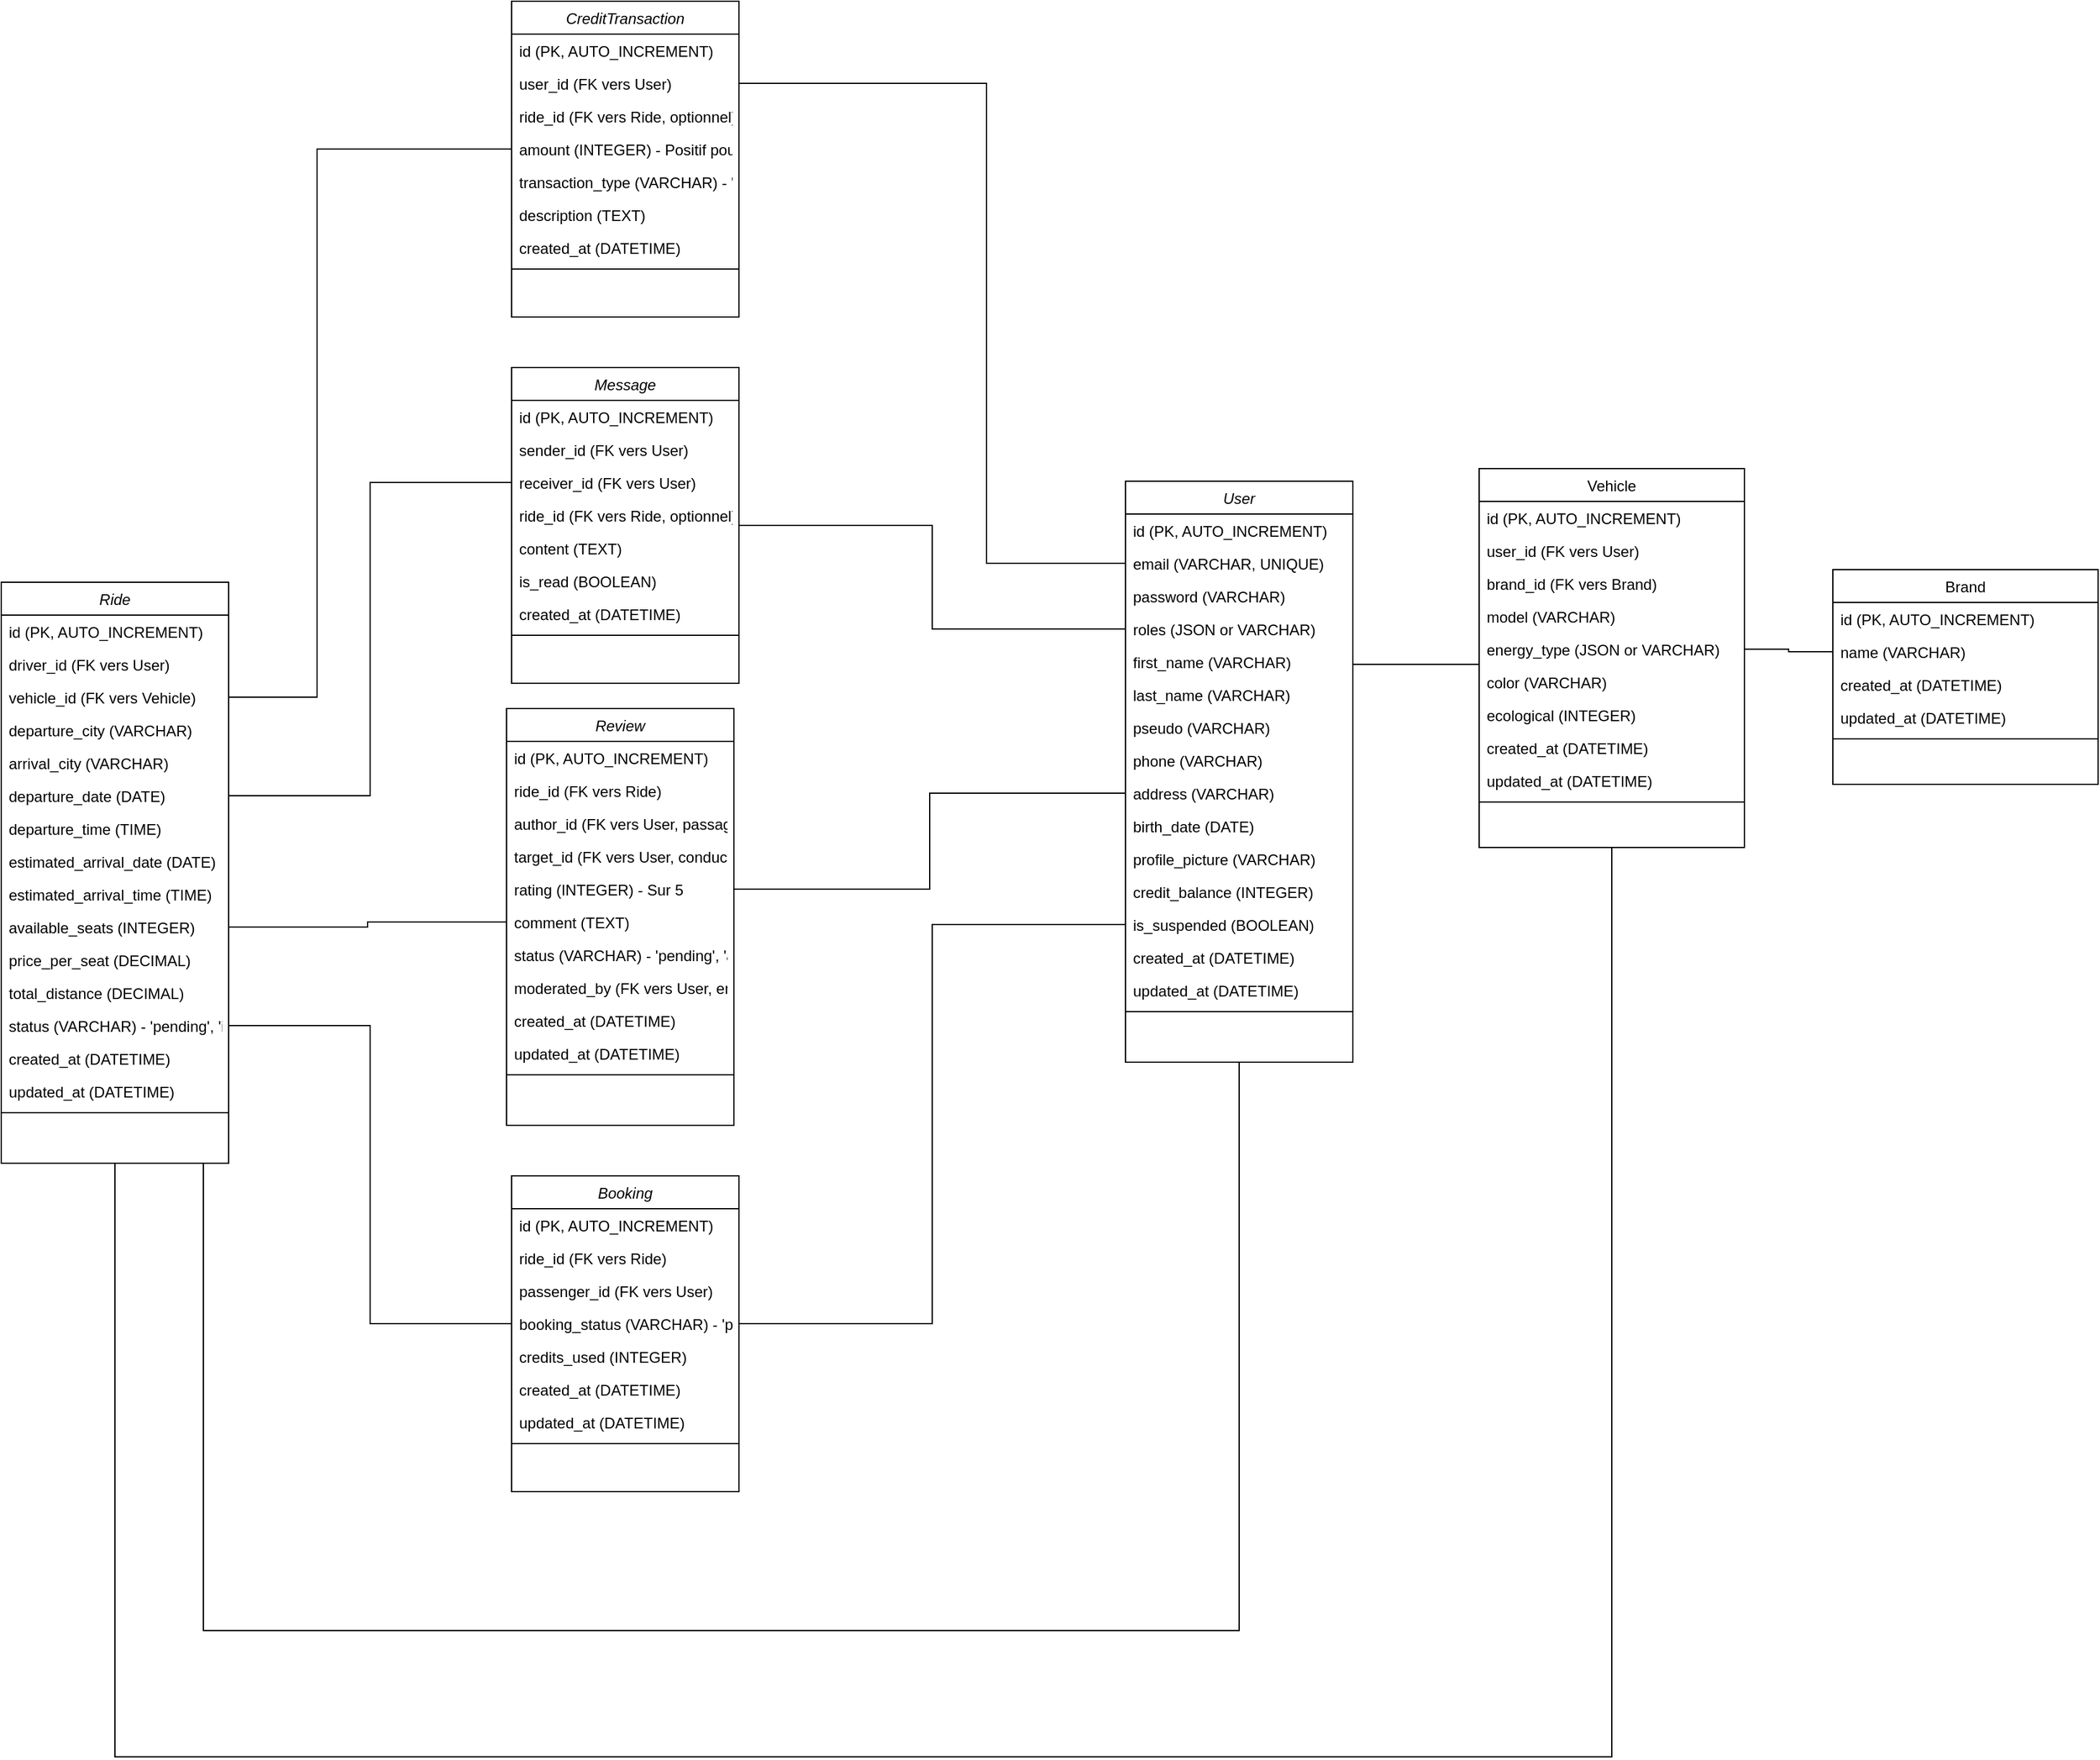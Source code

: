 <mxfile version="26.2.13" pages="3">
  <diagram id="C5RBs43oDa-KdzZeNtuy" name="Page-1">
    <mxGraphModel dx="1650" dy="1719" grid="1" gridSize="10" guides="1" tooltips="1" connect="1" arrows="1" fold="1" page="1" pageScale="1" pageWidth="827" pageHeight="1169" math="0" shadow="0">
      <root>
        <mxCell id="WIyWlLk6GJQsqaUBKTNV-0" />
        <mxCell id="WIyWlLk6GJQsqaUBKTNV-1" parent="WIyWlLk6GJQsqaUBKTNV-0" />
        <mxCell id="zkfFHV4jXpPFQw0GAbJ--0" value="User" style="swimlane;fontStyle=2;align=center;verticalAlign=top;childLayout=stackLayout;horizontal=1;startSize=26;horizontalStack=0;resizeParent=1;resizeLast=0;collapsible=1;marginBottom=0;rounded=0;shadow=0;strokeWidth=1;" parent="WIyWlLk6GJQsqaUBKTNV-1" vertex="1">
          <mxGeometry x="810" y="-260" width="180" height="460" as="geometry">
            <mxRectangle x="230" y="140" width="160" height="26" as="alternateBounds" />
          </mxGeometry>
        </mxCell>
        <mxCell id="zkfFHV4jXpPFQw0GAbJ--1" value="id (PK, AUTO_INCREMENT)" style="text;align=left;verticalAlign=top;spacingLeft=4;spacingRight=4;overflow=hidden;rotatable=0;points=[[0,0.5],[1,0.5]];portConstraint=eastwest;" parent="zkfFHV4jXpPFQw0GAbJ--0" vertex="1">
          <mxGeometry y="26" width="180" height="26" as="geometry" />
        </mxCell>
        <mxCell id="zkfFHV4jXpPFQw0GAbJ--2" value="email (VARCHAR, UNIQUE)" style="text;align=left;verticalAlign=top;spacingLeft=4;spacingRight=4;overflow=hidden;rotatable=0;points=[[0,0.5],[1,0.5]];portConstraint=eastwest;rounded=0;shadow=0;html=0;" parent="zkfFHV4jXpPFQw0GAbJ--0" vertex="1">
          <mxGeometry y="52" width="180" height="26" as="geometry" />
        </mxCell>
        <mxCell id="zkfFHV4jXpPFQw0GAbJ--3" value="password (VARCHAR)&#xa;" style="text;align=left;verticalAlign=top;spacingLeft=4;spacingRight=4;overflow=hidden;rotatable=0;points=[[0,0.5],[1,0.5]];portConstraint=eastwest;rounded=0;shadow=0;html=0;" parent="zkfFHV4jXpPFQw0GAbJ--0" vertex="1">
          <mxGeometry y="78" width="180" height="26" as="geometry" />
        </mxCell>
        <mxCell id="zkfFHV4jXpPFQw0GAbJ--5" value="roles (JSON or VARCHAR)" style="text;align=left;verticalAlign=top;spacingLeft=4;spacingRight=4;overflow=hidden;rotatable=0;points=[[0,0.5],[1,0.5]];portConstraint=eastwest;" parent="zkfFHV4jXpPFQw0GAbJ--0" vertex="1">
          <mxGeometry y="104" width="180" height="26" as="geometry" />
        </mxCell>
        <mxCell id="evG2vxMs29_Dnn07wwRX-0" value="first_name (VARCHAR)" style="text;align=left;verticalAlign=top;spacingLeft=4;spacingRight=4;overflow=hidden;rotatable=0;points=[[0,0.5],[1,0.5]];portConstraint=eastwest;rounded=0;shadow=0;html=0;" parent="zkfFHV4jXpPFQw0GAbJ--0" vertex="1">
          <mxGeometry y="130" width="180" height="26" as="geometry" />
        </mxCell>
        <mxCell id="evG2vxMs29_Dnn07wwRX-5" value="last_name (VARCHAR)" style="text;align=left;verticalAlign=top;spacingLeft=4;spacingRight=4;overflow=hidden;rotatable=0;points=[[0,0.5],[1,0.5]];portConstraint=eastwest;rounded=0;shadow=0;html=0;" parent="zkfFHV4jXpPFQw0GAbJ--0" vertex="1">
          <mxGeometry y="156" width="180" height="26" as="geometry" />
        </mxCell>
        <mxCell id="evG2vxMs29_Dnn07wwRX-4" value="pseudo (VARCHAR)" style="text;align=left;verticalAlign=top;spacingLeft=4;spacingRight=4;overflow=hidden;rotatable=0;points=[[0,0.5],[1,0.5]];portConstraint=eastwest;" parent="zkfFHV4jXpPFQw0GAbJ--0" vertex="1">
          <mxGeometry y="182" width="180" height="26" as="geometry" />
        </mxCell>
        <mxCell id="evG2vxMs29_Dnn07wwRX-3" value="phone (VARCHAR)" style="text;align=left;verticalAlign=top;spacingLeft=4;spacingRight=4;overflow=hidden;rotatable=0;points=[[0,0.5],[1,0.5]];portConstraint=eastwest;rounded=0;shadow=0;html=0;" parent="zkfFHV4jXpPFQw0GAbJ--0" vertex="1">
          <mxGeometry y="208" width="180" height="26" as="geometry" />
        </mxCell>
        <mxCell id="evG2vxMs29_Dnn07wwRX-2" value="address (VARCHAR)" style="text;align=left;verticalAlign=top;spacingLeft=4;spacingRight=4;overflow=hidden;rotatable=0;points=[[0,0.5],[1,0.5]];portConstraint=eastwest;rounded=0;shadow=0;html=0;" parent="zkfFHV4jXpPFQw0GAbJ--0" vertex="1">
          <mxGeometry y="234" width="180" height="26" as="geometry" />
        </mxCell>
        <mxCell id="evG2vxMs29_Dnn07wwRX-1" value="birth_date (DATE)" style="text;align=left;verticalAlign=top;spacingLeft=4;spacingRight=4;overflow=hidden;rotatable=0;points=[[0,0.5],[1,0.5]];portConstraint=eastwest;" parent="zkfFHV4jXpPFQw0GAbJ--0" vertex="1">
          <mxGeometry y="260" width="180" height="26" as="geometry" />
        </mxCell>
        <mxCell id="evG2vxMs29_Dnn07wwRX-10" value="profile_picture (VARCHAR)" style="text;align=left;verticalAlign=top;spacingLeft=4;spacingRight=4;overflow=hidden;rotatable=0;points=[[0,0.5],[1,0.5]];portConstraint=eastwest;" parent="zkfFHV4jXpPFQw0GAbJ--0" vertex="1">
          <mxGeometry y="286" width="180" height="26" as="geometry" />
        </mxCell>
        <mxCell id="evG2vxMs29_Dnn07wwRX-9" value="credit_balance (INTEGER)" style="text;align=left;verticalAlign=top;spacingLeft=4;spacingRight=4;overflow=hidden;rotatable=0;points=[[0,0.5],[1,0.5]];portConstraint=eastwest;rounded=0;shadow=0;html=0;" parent="zkfFHV4jXpPFQw0GAbJ--0" vertex="1">
          <mxGeometry y="312" width="180" height="26" as="geometry" />
        </mxCell>
        <mxCell id="evG2vxMs29_Dnn07wwRX-8" value="is_suspended (BOOLEAN)" style="text;align=left;verticalAlign=top;spacingLeft=4;spacingRight=4;overflow=hidden;rotatable=0;points=[[0,0.5],[1,0.5]];portConstraint=eastwest;rounded=0;shadow=0;html=0;" parent="zkfFHV4jXpPFQw0GAbJ--0" vertex="1">
          <mxGeometry y="338" width="180" height="26" as="geometry" />
        </mxCell>
        <mxCell id="evG2vxMs29_Dnn07wwRX-7" value="created_at (DATETIME)" style="text;align=left;verticalAlign=top;spacingLeft=4;spacingRight=4;overflow=hidden;rotatable=0;points=[[0,0.5],[1,0.5]];portConstraint=eastwest;" parent="zkfFHV4jXpPFQw0GAbJ--0" vertex="1">
          <mxGeometry y="364" width="180" height="26" as="geometry" />
        </mxCell>
        <mxCell id="evG2vxMs29_Dnn07wwRX-6" value="updated_at (DATETIME)" style="text;align=left;verticalAlign=top;spacingLeft=4;spacingRight=4;overflow=hidden;rotatable=0;points=[[0,0.5],[1,0.5]];portConstraint=eastwest;rounded=0;shadow=0;html=0;" parent="zkfFHV4jXpPFQw0GAbJ--0" vertex="1">
          <mxGeometry y="390" width="180" height="26" as="geometry" />
        </mxCell>
        <mxCell id="zkfFHV4jXpPFQw0GAbJ--4" value="" style="line;html=1;strokeWidth=1;align=left;verticalAlign=middle;spacingTop=-1;spacingLeft=3;spacingRight=3;rotatable=0;labelPosition=right;points=[];portConstraint=eastwest;" parent="zkfFHV4jXpPFQw0GAbJ--0" vertex="1">
          <mxGeometry y="416" width="180" height="8" as="geometry" />
        </mxCell>
        <mxCell id="zkfFHV4jXpPFQw0GAbJ--17" value="Vehicle" style="swimlane;fontStyle=0;align=center;verticalAlign=top;childLayout=stackLayout;horizontal=1;startSize=26;horizontalStack=0;resizeParent=1;resizeLast=0;collapsible=1;marginBottom=0;rounded=0;shadow=0;strokeWidth=1;" parent="WIyWlLk6GJQsqaUBKTNV-1" vertex="1">
          <mxGeometry x="1090" y="-270" width="210" height="300" as="geometry">
            <mxRectangle x="550" y="140" width="160" height="26" as="alternateBounds" />
          </mxGeometry>
        </mxCell>
        <mxCell id="zkfFHV4jXpPFQw0GAbJ--18" value="id (PK, AUTO_INCREMENT)" style="text;align=left;verticalAlign=top;spacingLeft=4;spacingRight=4;overflow=hidden;rotatable=0;points=[[0,0.5],[1,0.5]];portConstraint=eastwest;" parent="zkfFHV4jXpPFQw0GAbJ--17" vertex="1">
          <mxGeometry y="26" width="210" height="26" as="geometry" />
        </mxCell>
        <mxCell id="zkfFHV4jXpPFQw0GAbJ--19" value="user_id (FK vers User)" style="text;align=left;verticalAlign=top;spacingLeft=4;spacingRight=4;overflow=hidden;rotatable=0;points=[[0,0.5],[1,0.5]];portConstraint=eastwest;rounded=0;shadow=0;html=0;" parent="zkfFHV4jXpPFQw0GAbJ--17" vertex="1">
          <mxGeometry y="52" width="210" height="26" as="geometry" />
        </mxCell>
        <mxCell id="zkfFHV4jXpPFQw0GAbJ--20" value="brand_id (FK vers Brand)" style="text;align=left;verticalAlign=top;spacingLeft=4;spacingRight=4;overflow=hidden;rotatable=0;points=[[0,0.5],[1,0.5]];portConstraint=eastwest;rounded=0;shadow=0;html=0;" parent="zkfFHV4jXpPFQw0GAbJ--17" vertex="1">
          <mxGeometry y="78" width="210" height="26" as="geometry" />
        </mxCell>
        <mxCell id="zkfFHV4jXpPFQw0GAbJ--21" value="model (VARCHAR)" style="text;align=left;verticalAlign=top;spacingLeft=4;spacingRight=4;overflow=hidden;rotatable=0;points=[[0,0.5],[1,0.5]];portConstraint=eastwest;rounded=0;shadow=0;html=0;" parent="zkfFHV4jXpPFQw0GAbJ--17" vertex="1">
          <mxGeometry y="104" width="210" height="26" as="geometry" />
        </mxCell>
        <mxCell id="zkfFHV4jXpPFQw0GAbJ--22" value="energy_type (JSON or VARCHAR)" style="text;align=left;verticalAlign=top;spacingLeft=4;spacingRight=4;overflow=hidden;rotatable=0;points=[[0,0.5],[1,0.5]];portConstraint=eastwest;rounded=0;shadow=0;html=0;" parent="zkfFHV4jXpPFQw0GAbJ--17" vertex="1">
          <mxGeometry y="130" width="210" height="26" as="geometry" />
        </mxCell>
        <mxCell id="zkfFHV4jXpPFQw0GAbJ--24" value="color (VARCHAR)" style="text;align=left;verticalAlign=top;spacingLeft=4;spacingRight=4;overflow=hidden;rotatable=0;points=[[0,0.5],[1,0.5]];portConstraint=eastwest;" parent="zkfFHV4jXpPFQw0GAbJ--17" vertex="1">
          <mxGeometry y="156" width="210" height="26" as="geometry" />
        </mxCell>
        <mxCell id="zkfFHV4jXpPFQw0GAbJ--25" value="ecological (INTEGER)" style="text;align=left;verticalAlign=top;spacingLeft=4;spacingRight=4;overflow=hidden;rotatable=0;points=[[0,0.5],[1,0.5]];portConstraint=eastwest;" parent="zkfFHV4jXpPFQw0GAbJ--17" vertex="1">
          <mxGeometry y="182" width="210" height="26" as="geometry" />
        </mxCell>
        <mxCell id="evG2vxMs29_Dnn07wwRX-17" value="created_at (DATETIME)" style="text;align=left;verticalAlign=top;spacingLeft=4;spacingRight=4;overflow=hidden;rotatable=0;points=[[0,0.5],[1,0.5]];portConstraint=eastwest;" parent="zkfFHV4jXpPFQw0GAbJ--17" vertex="1">
          <mxGeometry y="208" width="210" height="26" as="geometry" />
        </mxCell>
        <mxCell id="evG2vxMs29_Dnn07wwRX-16" value="updated_at (DATETIME)" style="text;align=left;verticalAlign=top;spacingLeft=4;spacingRight=4;overflow=hidden;rotatable=0;points=[[0,0.5],[1,0.5]];portConstraint=eastwest;" parent="zkfFHV4jXpPFQw0GAbJ--17" vertex="1">
          <mxGeometry y="234" width="210" height="26" as="geometry" />
        </mxCell>
        <mxCell id="zkfFHV4jXpPFQw0GAbJ--23" value="" style="line;html=1;strokeWidth=1;align=left;verticalAlign=middle;spacingTop=-1;spacingLeft=3;spacingRight=3;rotatable=0;labelPosition=right;points=[];portConstraint=eastwest;" parent="zkfFHV4jXpPFQw0GAbJ--17" vertex="1">
          <mxGeometry y="260" width="210" height="8" as="geometry" />
        </mxCell>
        <mxCell id="zkfFHV4jXpPFQw0GAbJ--26" value="" style="endArrow=none;shadow=0;strokeWidth=1;rounded=0;curved=0;endFill=1;edgeStyle=elbowEdgeStyle;elbow=vertical;startFill=0;" parent="WIyWlLk6GJQsqaUBKTNV-1" source="zkfFHV4jXpPFQw0GAbJ--17" target="zkfFHV4jXpPFQw0GAbJ--0" edge="1">
          <mxGeometry x="0.5" y="41" relative="1" as="geometry">
            <mxPoint x="540" y="192" as="sourcePoint" />
            <mxPoint x="380" y="192" as="targetPoint" />
            <mxPoint x="-40" y="32" as="offset" />
          </mxGeometry>
        </mxCell>
        <mxCell id="evG2vxMs29_Dnn07wwRX-18" value="Brand" style="swimlane;fontStyle=0;align=center;verticalAlign=top;childLayout=stackLayout;horizontal=1;startSize=26;horizontalStack=0;resizeParent=1;resizeLast=0;collapsible=1;marginBottom=0;rounded=0;shadow=0;strokeWidth=1;" parent="WIyWlLk6GJQsqaUBKTNV-1" vertex="1">
          <mxGeometry x="1370" y="-190" width="210" height="170" as="geometry">
            <mxRectangle x="550" y="140" width="160" height="26" as="alternateBounds" />
          </mxGeometry>
        </mxCell>
        <mxCell id="evG2vxMs29_Dnn07wwRX-19" value="id (PK, AUTO_INCREMENT)" style="text;align=left;verticalAlign=top;spacingLeft=4;spacingRight=4;overflow=hidden;rotatable=0;points=[[0,0.5],[1,0.5]];portConstraint=eastwest;" parent="evG2vxMs29_Dnn07wwRX-18" vertex="1">
          <mxGeometry y="26" width="210" height="26" as="geometry" />
        </mxCell>
        <mxCell id="evG2vxMs29_Dnn07wwRX-20" value="name (VARCHAR)" style="text;align=left;verticalAlign=top;spacingLeft=4;spacingRight=4;overflow=hidden;rotatable=0;points=[[0,0.5],[1,0.5]];portConstraint=eastwest;rounded=0;shadow=0;html=0;" parent="evG2vxMs29_Dnn07wwRX-18" vertex="1">
          <mxGeometry y="52" width="210" height="26" as="geometry" />
        </mxCell>
        <mxCell id="evG2vxMs29_Dnn07wwRX-21" value="created_at (DATETIME)" style="text;align=left;verticalAlign=top;spacingLeft=4;spacingRight=4;overflow=hidden;rotatable=0;points=[[0,0.5],[1,0.5]];portConstraint=eastwest;rounded=0;shadow=0;html=0;" parent="evG2vxMs29_Dnn07wwRX-18" vertex="1">
          <mxGeometry y="78" width="210" height="26" as="geometry" />
        </mxCell>
        <mxCell id="evG2vxMs29_Dnn07wwRX-27" value="updated_at (DATETIME)" style="text;align=left;verticalAlign=top;spacingLeft=4;spacingRight=4;overflow=hidden;rotatable=0;points=[[0,0.5],[1,0.5]];portConstraint=eastwest;" parent="evG2vxMs29_Dnn07wwRX-18" vertex="1">
          <mxGeometry y="104" width="210" height="26" as="geometry" />
        </mxCell>
        <mxCell id="evG2vxMs29_Dnn07wwRX-28" value="" style="line;html=1;strokeWidth=1;align=left;verticalAlign=middle;spacingTop=-1;spacingLeft=3;spacingRight=3;rotatable=0;labelPosition=right;points=[];portConstraint=eastwest;" parent="evG2vxMs29_Dnn07wwRX-18" vertex="1">
          <mxGeometry y="130" width="210" height="8" as="geometry" />
        </mxCell>
        <mxCell id="evG2vxMs29_Dnn07wwRX-113" style="edgeStyle=orthogonalEdgeStyle;rounded=0;orthogonalLoop=1;jettySize=auto;html=1;entryX=0.5;entryY=1;entryDx=0;entryDy=0;endArrow=none;startFill=0;" parent="WIyWlLk6GJQsqaUBKTNV-1" source="evG2vxMs29_Dnn07wwRX-29" target="zkfFHV4jXpPFQw0GAbJ--0" edge="1">
          <mxGeometry relative="1" as="geometry">
            <Array as="points">
              <mxPoint x="80" y="650" />
              <mxPoint x="900" y="650" />
            </Array>
          </mxGeometry>
        </mxCell>
        <mxCell id="evG2vxMs29_Dnn07wwRX-114" style="edgeStyle=orthogonalEdgeStyle;rounded=0;orthogonalLoop=1;jettySize=auto;html=1;entryX=0.5;entryY=1;entryDx=0;entryDy=0;endArrow=none;startFill=0;" parent="WIyWlLk6GJQsqaUBKTNV-1" source="evG2vxMs29_Dnn07wwRX-29" target="zkfFHV4jXpPFQw0GAbJ--17" edge="1">
          <mxGeometry relative="1" as="geometry">
            <Array as="points">
              <mxPoint x="10" y="750" />
              <mxPoint x="1195" y="750" />
            </Array>
          </mxGeometry>
        </mxCell>
        <mxCell id="evG2vxMs29_Dnn07wwRX-29" value="Ride" style="swimlane;fontStyle=2;align=center;verticalAlign=top;childLayout=stackLayout;horizontal=1;startSize=26;horizontalStack=0;resizeParent=1;resizeLast=0;collapsible=1;marginBottom=0;rounded=0;shadow=0;strokeWidth=1;" parent="WIyWlLk6GJQsqaUBKTNV-1" vertex="1">
          <mxGeometry x="-80" y="-180" width="180" height="460" as="geometry">
            <mxRectangle x="230" y="140" width="160" height="26" as="alternateBounds" />
          </mxGeometry>
        </mxCell>
        <mxCell id="evG2vxMs29_Dnn07wwRX-30" value="id (PK, AUTO_INCREMENT)" style="text;align=left;verticalAlign=top;spacingLeft=4;spacingRight=4;overflow=hidden;rotatable=0;points=[[0,0.5],[1,0.5]];portConstraint=eastwest;" parent="evG2vxMs29_Dnn07wwRX-29" vertex="1">
          <mxGeometry y="26" width="180" height="26" as="geometry" />
        </mxCell>
        <mxCell id="evG2vxMs29_Dnn07wwRX-31" value="driver_id (FK vers User)" style="text;align=left;verticalAlign=top;spacingLeft=4;spacingRight=4;overflow=hidden;rotatable=0;points=[[0,0.5],[1,0.5]];portConstraint=eastwest;rounded=0;shadow=0;html=0;" parent="evG2vxMs29_Dnn07wwRX-29" vertex="1">
          <mxGeometry y="52" width="180" height="26" as="geometry" />
        </mxCell>
        <mxCell id="evG2vxMs29_Dnn07wwRX-32" value="vehicle_id (FK vers Vehicle)" style="text;align=left;verticalAlign=top;spacingLeft=4;spacingRight=4;overflow=hidden;rotatable=0;points=[[0,0.5],[1,0.5]];portConstraint=eastwest;rounded=0;shadow=0;html=0;" parent="evG2vxMs29_Dnn07wwRX-29" vertex="1">
          <mxGeometry y="78" width="180" height="26" as="geometry" />
        </mxCell>
        <mxCell id="evG2vxMs29_Dnn07wwRX-33" value="departure_city (VARCHAR)" style="text;align=left;verticalAlign=top;spacingLeft=4;spacingRight=4;overflow=hidden;rotatable=0;points=[[0,0.5],[1,0.5]];portConstraint=eastwest;" parent="evG2vxMs29_Dnn07wwRX-29" vertex="1">
          <mxGeometry y="104" width="180" height="26" as="geometry" />
        </mxCell>
        <mxCell id="evG2vxMs29_Dnn07wwRX-34" value="arrival_city (VARCHAR)" style="text;align=left;verticalAlign=top;spacingLeft=4;spacingRight=4;overflow=hidden;rotatable=0;points=[[0,0.5],[1,0.5]];portConstraint=eastwest;rounded=0;shadow=0;html=0;" parent="evG2vxMs29_Dnn07wwRX-29" vertex="1">
          <mxGeometry y="130" width="180" height="26" as="geometry" />
        </mxCell>
        <mxCell id="evG2vxMs29_Dnn07wwRX-35" value="departure_date (DATE)" style="text;align=left;verticalAlign=top;spacingLeft=4;spacingRight=4;overflow=hidden;rotatable=0;points=[[0,0.5],[1,0.5]];portConstraint=eastwest;rounded=0;shadow=0;html=0;" parent="evG2vxMs29_Dnn07wwRX-29" vertex="1">
          <mxGeometry y="156" width="180" height="26" as="geometry" />
        </mxCell>
        <mxCell id="evG2vxMs29_Dnn07wwRX-36" value="departure_time (TIME)" style="text;align=left;verticalAlign=top;spacingLeft=4;spacingRight=4;overflow=hidden;rotatable=0;points=[[0,0.5],[1,0.5]];portConstraint=eastwest;" parent="evG2vxMs29_Dnn07wwRX-29" vertex="1">
          <mxGeometry y="182" width="180" height="26" as="geometry" />
        </mxCell>
        <mxCell id="evG2vxMs29_Dnn07wwRX-37" value="estimated_arrival_date (DATE)" style="text;align=left;verticalAlign=top;spacingLeft=4;spacingRight=4;overflow=hidden;rotatable=0;points=[[0,0.5],[1,0.5]];portConstraint=eastwest;rounded=0;shadow=0;html=0;" parent="evG2vxMs29_Dnn07wwRX-29" vertex="1">
          <mxGeometry y="208" width="180" height="26" as="geometry" />
        </mxCell>
        <mxCell id="evG2vxMs29_Dnn07wwRX-38" value="estimated_arrival_time (TIME)" style="text;align=left;verticalAlign=top;spacingLeft=4;spacingRight=4;overflow=hidden;rotatable=0;points=[[0,0.5],[1,0.5]];portConstraint=eastwest;rounded=0;shadow=0;html=0;" parent="evG2vxMs29_Dnn07wwRX-29" vertex="1">
          <mxGeometry y="234" width="180" height="26" as="geometry" />
        </mxCell>
        <mxCell id="evG2vxMs29_Dnn07wwRX-39" value="available_seats (INTEGER)" style="text;align=left;verticalAlign=top;spacingLeft=4;spacingRight=4;overflow=hidden;rotatable=0;points=[[0,0.5],[1,0.5]];portConstraint=eastwest;" parent="evG2vxMs29_Dnn07wwRX-29" vertex="1">
          <mxGeometry y="260" width="180" height="26" as="geometry" />
        </mxCell>
        <mxCell id="evG2vxMs29_Dnn07wwRX-40" value="price_per_seat (DECIMAL)" style="text;align=left;verticalAlign=top;spacingLeft=4;spacingRight=4;overflow=hidden;rotatable=0;points=[[0,0.5],[1,0.5]];portConstraint=eastwest;" parent="evG2vxMs29_Dnn07wwRX-29" vertex="1">
          <mxGeometry y="286" width="180" height="26" as="geometry" />
        </mxCell>
        <mxCell id="evG2vxMs29_Dnn07wwRX-41" value="total_distance (DECIMAL)" style="text;align=left;verticalAlign=top;spacingLeft=4;spacingRight=4;overflow=hidden;rotatable=0;points=[[0,0.5],[1,0.5]];portConstraint=eastwest;rounded=0;shadow=0;html=0;" parent="evG2vxMs29_Dnn07wwRX-29" vertex="1">
          <mxGeometry y="312" width="180" height="26" as="geometry" />
        </mxCell>
        <mxCell id="evG2vxMs29_Dnn07wwRX-42" value="status (VARCHAR) - &#39;pending&#39;, &#39;in_progress&#39;, &#39;completed&#39;, &#39;cancelled&#39;" style="text;align=left;verticalAlign=top;spacingLeft=4;spacingRight=4;overflow=hidden;rotatable=0;points=[[0,0.5],[1,0.5]];portConstraint=eastwest;rounded=0;shadow=0;html=0;" parent="evG2vxMs29_Dnn07wwRX-29" vertex="1">
          <mxGeometry y="338" width="180" height="26" as="geometry" />
        </mxCell>
        <mxCell id="evG2vxMs29_Dnn07wwRX-43" value="created_at (DATETIME)" style="text;align=left;verticalAlign=top;spacingLeft=4;spacingRight=4;overflow=hidden;rotatable=0;points=[[0,0.5],[1,0.5]];portConstraint=eastwest;" parent="evG2vxMs29_Dnn07wwRX-29" vertex="1">
          <mxGeometry y="364" width="180" height="26" as="geometry" />
        </mxCell>
        <mxCell id="evG2vxMs29_Dnn07wwRX-44" value="updated_at (DATETIME)" style="text;align=left;verticalAlign=top;spacingLeft=4;spacingRight=4;overflow=hidden;rotatable=0;points=[[0,0.5],[1,0.5]];portConstraint=eastwest;rounded=0;shadow=0;html=0;" parent="evG2vxMs29_Dnn07wwRX-29" vertex="1">
          <mxGeometry y="390" width="180" height="26" as="geometry" />
        </mxCell>
        <mxCell id="evG2vxMs29_Dnn07wwRX-45" value="" style="line;html=1;strokeWidth=1;align=left;verticalAlign=middle;spacingTop=-1;spacingLeft=3;spacingRight=3;rotatable=0;labelPosition=right;points=[];portConstraint=eastwest;" parent="evG2vxMs29_Dnn07wwRX-29" vertex="1">
          <mxGeometry y="416" width="180" height="8" as="geometry" />
        </mxCell>
        <mxCell id="evG2vxMs29_Dnn07wwRX-46" value="Booking" style="swimlane;fontStyle=2;align=center;verticalAlign=top;childLayout=stackLayout;horizontal=1;startSize=26;horizontalStack=0;resizeParent=1;resizeLast=0;collapsible=1;marginBottom=0;rounded=0;shadow=0;strokeWidth=1;" parent="WIyWlLk6GJQsqaUBKTNV-1" vertex="1">
          <mxGeometry x="324" y="290" width="180" height="250" as="geometry">
            <mxRectangle x="230" y="140" width="160" height="26" as="alternateBounds" />
          </mxGeometry>
        </mxCell>
        <mxCell id="evG2vxMs29_Dnn07wwRX-47" value="id (PK, AUTO_INCREMENT)" style="text;align=left;verticalAlign=top;spacingLeft=4;spacingRight=4;overflow=hidden;rotatable=0;points=[[0,0.5],[1,0.5]];portConstraint=eastwest;" parent="evG2vxMs29_Dnn07wwRX-46" vertex="1">
          <mxGeometry y="26" width="180" height="26" as="geometry" />
        </mxCell>
        <mxCell id="evG2vxMs29_Dnn07wwRX-48" value="ride_id (FK vers Ride)" style="text;align=left;verticalAlign=top;spacingLeft=4;spacingRight=4;overflow=hidden;rotatable=0;points=[[0,0.5],[1,0.5]];portConstraint=eastwest;rounded=0;shadow=0;html=0;" parent="evG2vxMs29_Dnn07wwRX-46" vertex="1">
          <mxGeometry y="52" width="180" height="26" as="geometry" />
        </mxCell>
        <mxCell id="evG2vxMs29_Dnn07wwRX-49" value="passenger_id (FK vers User)" style="text;align=left;verticalAlign=top;spacingLeft=4;spacingRight=4;overflow=hidden;rotatable=0;points=[[0,0.5],[1,0.5]];portConstraint=eastwest;rounded=0;shadow=0;html=0;" parent="evG2vxMs29_Dnn07wwRX-46" vertex="1">
          <mxGeometry y="78" width="180" height="26" as="geometry" />
        </mxCell>
        <mxCell id="evG2vxMs29_Dnn07wwRX-50" value="booking_status (VARCHAR) - &#39;pending&#39;, &#39;confirmed&#39;, &#39;cancelled&#39;" style="text;align=left;verticalAlign=top;spacingLeft=4;spacingRight=4;overflow=hidden;rotatable=0;points=[[0,0.5],[1,0.5]];portConstraint=eastwest;" parent="evG2vxMs29_Dnn07wwRX-46" vertex="1">
          <mxGeometry y="104" width="180" height="26" as="geometry" />
        </mxCell>
        <mxCell id="evG2vxMs29_Dnn07wwRX-51" value="credits_used (INTEGER)" style="text;align=left;verticalAlign=top;spacingLeft=4;spacingRight=4;overflow=hidden;rotatable=0;points=[[0,0.5],[1,0.5]];portConstraint=eastwest;rounded=0;shadow=0;html=0;" parent="evG2vxMs29_Dnn07wwRX-46" vertex="1">
          <mxGeometry y="130" width="180" height="26" as="geometry" />
        </mxCell>
        <mxCell id="evG2vxMs29_Dnn07wwRX-60" value="created_at (DATETIME)" style="text;align=left;verticalAlign=top;spacingLeft=4;spacingRight=4;overflow=hidden;rotatable=0;points=[[0,0.5],[1,0.5]];portConstraint=eastwest;" parent="evG2vxMs29_Dnn07wwRX-46" vertex="1">
          <mxGeometry y="156" width="180" height="26" as="geometry" />
        </mxCell>
        <mxCell id="evG2vxMs29_Dnn07wwRX-61" value="updated_at (DATETIME)" style="text;align=left;verticalAlign=top;spacingLeft=4;spacingRight=4;overflow=hidden;rotatable=0;points=[[0,0.5],[1,0.5]];portConstraint=eastwest;rounded=0;shadow=0;html=0;" parent="evG2vxMs29_Dnn07wwRX-46" vertex="1">
          <mxGeometry y="182" width="180" height="26" as="geometry" />
        </mxCell>
        <mxCell id="evG2vxMs29_Dnn07wwRX-62" value="" style="line;html=1;strokeWidth=1;align=left;verticalAlign=middle;spacingTop=-1;spacingLeft=3;spacingRight=3;rotatable=0;labelPosition=right;points=[];portConstraint=eastwest;" parent="evG2vxMs29_Dnn07wwRX-46" vertex="1">
          <mxGeometry y="208" width="180" height="8" as="geometry" />
        </mxCell>
        <mxCell id="evG2vxMs29_Dnn07wwRX-63" value="Review" style="swimlane;fontStyle=2;align=center;verticalAlign=top;childLayout=stackLayout;horizontal=1;startSize=26;horizontalStack=0;resizeParent=1;resizeLast=0;collapsible=1;marginBottom=0;rounded=0;shadow=0;strokeWidth=1;" parent="WIyWlLk6GJQsqaUBKTNV-1" vertex="1">
          <mxGeometry x="320" y="-80" width="180" height="330" as="geometry">
            <mxRectangle x="230" y="140" width="160" height="26" as="alternateBounds" />
          </mxGeometry>
        </mxCell>
        <mxCell id="evG2vxMs29_Dnn07wwRX-64" value="id (PK, AUTO_INCREMENT)" style="text;align=left;verticalAlign=top;spacingLeft=4;spacingRight=4;overflow=hidden;rotatable=0;points=[[0,0.5],[1,0.5]];portConstraint=eastwest;" parent="evG2vxMs29_Dnn07wwRX-63" vertex="1">
          <mxGeometry y="26" width="180" height="26" as="geometry" />
        </mxCell>
        <mxCell id="evG2vxMs29_Dnn07wwRX-65" value="ride_id (FK vers Ride)" style="text;align=left;verticalAlign=top;spacingLeft=4;spacingRight=4;overflow=hidden;rotatable=0;points=[[0,0.5],[1,0.5]];portConstraint=eastwest;rounded=0;shadow=0;html=0;" parent="evG2vxMs29_Dnn07wwRX-63" vertex="1">
          <mxGeometry y="52" width="180" height="26" as="geometry" />
        </mxCell>
        <mxCell id="evG2vxMs29_Dnn07wwRX-66" value="author_id (FK vers User, passager)" style="text;align=left;verticalAlign=top;spacingLeft=4;spacingRight=4;overflow=hidden;rotatable=0;points=[[0,0.5],[1,0.5]];portConstraint=eastwest;rounded=0;shadow=0;html=0;" parent="evG2vxMs29_Dnn07wwRX-63" vertex="1">
          <mxGeometry y="78" width="180" height="26" as="geometry" />
        </mxCell>
        <mxCell id="evG2vxMs29_Dnn07wwRX-67" value="target_id (FK vers User, conducteur)" style="text;align=left;verticalAlign=top;spacingLeft=4;spacingRight=4;overflow=hidden;rotatable=0;points=[[0,0.5],[1,0.5]];portConstraint=eastwest;" parent="evG2vxMs29_Dnn07wwRX-63" vertex="1">
          <mxGeometry y="104" width="180" height="26" as="geometry" />
        </mxCell>
        <mxCell id="evG2vxMs29_Dnn07wwRX-68" value="rating (INTEGER) - Sur 5" style="text;align=left;verticalAlign=top;spacingLeft=4;spacingRight=4;overflow=hidden;rotatable=0;points=[[0,0.5],[1,0.5]];portConstraint=eastwest;rounded=0;shadow=0;html=0;" parent="evG2vxMs29_Dnn07wwRX-63" vertex="1">
          <mxGeometry y="130" width="180" height="26" as="geometry" />
        </mxCell>
        <mxCell id="evG2vxMs29_Dnn07wwRX-69" value="comment (TEXT)" style="text;align=left;verticalAlign=top;spacingLeft=4;spacingRight=4;overflow=hidden;rotatable=0;points=[[0,0.5],[1,0.5]];portConstraint=eastwest;rounded=0;shadow=0;html=0;" parent="evG2vxMs29_Dnn07wwRX-63" vertex="1">
          <mxGeometry y="156" width="180" height="26" as="geometry" />
        </mxCell>
        <mxCell id="evG2vxMs29_Dnn07wwRX-70" value="status (VARCHAR) - &#39;pending&#39;, &#39;approved&#39;, &#39;rejected&#39;" style="text;align=left;verticalAlign=top;spacingLeft=4;spacingRight=4;overflow=hidden;rotatable=0;points=[[0,0.5],[1,0.5]];portConstraint=eastwest;" parent="evG2vxMs29_Dnn07wwRX-63" vertex="1">
          <mxGeometry y="182" width="180" height="26" as="geometry" />
        </mxCell>
        <mxCell id="evG2vxMs29_Dnn07wwRX-71" value="moderated_by (FK vers User, employé qui modère)" style="text;align=left;verticalAlign=top;spacingLeft=4;spacingRight=4;overflow=hidden;rotatable=0;points=[[0,0.5],[1,0.5]];portConstraint=eastwest;rounded=0;shadow=0;html=0;" parent="evG2vxMs29_Dnn07wwRX-63" vertex="1">
          <mxGeometry y="208" width="180" height="26" as="geometry" />
        </mxCell>
        <mxCell id="evG2vxMs29_Dnn07wwRX-77" value="created_at (DATETIME)" style="text;align=left;verticalAlign=top;spacingLeft=4;spacingRight=4;overflow=hidden;rotatable=0;points=[[0,0.5],[1,0.5]];portConstraint=eastwest;" parent="evG2vxMs29_Dnn07wwRX-63" vertex="1">
          <mxGeometry y="234" width="180" height="26" as="geometry" />
        </mxCell>
        <mxCell id="evG2vxMs29_Dnn07wwRX-78" value="updated_at (DATETIME)" style="text;align=left;verticalAlign=top;spacingLeft=4;spacingRight=4;overflow=hidden;rotatable=0;points=[[0,0.5],[1,0.5]];portConstraint=eastwest;rounded=0;shadow=0;html=0;" parent="evG2vxMs29_Dnn07wwRX-63" vertex="1">
          <mxGeometry y="260" width="180" height="26" as="geometry" />
        </mxCell>
        <mxCell id="evG2vxMs29_Dnn07wwRX-79" value="" style="line;html=1;strokeWidth=1;align=left;verticalAlign=middle;spacingTop=-1;spacingLeft=3;spacingRight=3;rotatable=0;labelPosition=right;points=[];portConstraint=eastwest;" parent="evG2vxMs29_Dnn07wwRX-63" vertex="1">
          <mxGeometry y="286" width="180" height="8" as="geometry" />
        </mxCell>
        <mxCell id="evG2vxMs29_Dnn07wwRX-106" style="edgeStyle=orthogonalEdgeStyle;rounded=0;orthogonalLoop=1;jettySize=auto;html=1;entryX=0;entryY=0.5;entryDx=0;entryDy=0;endArrow=none;startFill=0;" parent="WIyWlLk6GJQsqaUBKTNV-1" source="evG2vxMs29_Dnn07wwRX-80" target="zkfFHV4jXpPFQw0GAbJ--5" edge="1">
          <mxGeometry relative="1" as="geometry" />
        </mxCell>
        <mxCell id="evG2vxMs29_Dnn07wwRX-80" value="Message" style="swimlane;fontStyle=2;align=center;verticalAlign=top;childLayout=stackLayout;horizontal=1;startSize=26;horizontalStack=0;resizeParent=1;resizeLast=0;collapsible=1;marginBottom=0;rounded=0;shadow=0;strokeWidth=1;" parent="WIyWlLk6GJQsqaUBKTNV-1" vertex="1">
          <mxGeometry x="324" y="-350" width="180" height="250" as="geometry">
            <mxRectangle x="230" y="140" width="160" height="26" as="alternateBounds" />
          </mxGeometry>
        </mxCell>
        <mxCell id="evG2vxMs29_Dnn07wwRX-81" value="id (PK, AUTO_INCREMENT)" style="text;align=left;verticalAlign=top;spacingLeft=4;spacingRight=4;overflow=hidden;rotatable=0;points=[[0,0.5],[1,0.5]];portConstraint=eastwest;" parent="evG2vxMs29_Dnn07wwRX-80" vertex="1">
          <mxGeometry y="26" width="180" height="26" as="geometry" />
        </mxCell>
        <mxCell id="evG2vxMs29_Dnn07wwRX-82" value="sender_id (FK vers User)" style="text;align=left;verticalAlign=top;spacingLeft=4;spacingRight=4;overflow=hidden;rotatable=0;points=[[0,0.5],[1,0.5]];portConstraint=eastwest;rounded=0;shadow=0;html=0;" parent="evG2vxMs29_Dnn07wwRX-80" vertex="1">
          <mxGeometry y="52" width="180" height="26" as="geometry" />
        </mxCell>
        <mxCell id="evG2vxMs29_Dnn07wwRX-83" value="receiver_id (FK vers User)" style="text;align=left;verticalAlign=top;spacingLeft=4;spacingRight=4;overflow=hidden;rotatable=0;points=[[0,0.5],[1,0.5]];portConstraint=eastwest;rounded=0;shadow=0;html=0;" parent="evG2vxMs29_Dnn07wwRX-80" vertex="1">
          <mxGeometry y="78" width="180" height="26" as="geometry" />
        </mxCell>
        <mxCell id="evG2vxMs29_Dnn07wwRX-84" value="ride_id (FK vers Ride, optionnel)" style="text;align=left;verticalAlign=top;spacingLeft=4;spacingRight=4;overflow=hidden;rotatable=0;points=[[0,0.5],[1,0.5]];portConstraint=eastwest;" parent="evG2vxMs29_Dnn07wwRX-80" vertex="1">
          <mxGeometry y="104" width="180" height="26" as="geometry" />
        </mxCell>
        <mxCell id="evG2vxMs29_Dnn07wwRX-85" value="content (TEXT)" style="text;align=left;verticalAlign=top;spacingLeft=4;spacingRight=4;overflow=hidden;rotatable=0;points=[[0,0.5],[1,0.5]];portConstraint=eastwest;rounded=0;shadow=0;html=0;" parent="evG2vxMs29_Dnn07wwRX-80" vertex="1">
          <mxGeometry y="130" width="180" height="26" as="geometry" />
        </mxCell>
        <mxCell id="evG2vxMs29_Dnn07wwRX-86" value="is_read (BOOLEAN)" style="text;align=left;verticalAlign=top;spacingLeft=4;spacingRight=4;overflow=hidden;rotatable=0;points=[[0,0.5],[1,0.5]];portConstraint=eastwest;rounded=0;shadow=0;html=0;" parent="evG2vxMs29_Dnn07wwRX-80" vertex="1">
          <mxGeometry y="156" width="180" height="26" as="geometry" />
        </mxCell>
        <mxCell id="evG2vxMs29_Dnn07wwRX-90" value="created_at (DATETIME)" style="text;align=left;verticalAlign=top;spacingLeft=4;spacingRight=4;overflow=hidden;rotatable=0;points=[[0,0.5],[1,0.5]];portConstraint=eastwest;rounded=0;shadow=0;html=0;" parent="evG2vxMs29_Dnn07wwRX-80" vertex="1">
          <mxGeometry y="182" width="180" height="26" as="geometry" />
        </mxCell>
        <mxCell id="evG2vxMs29_Dnn07wwRX-91" value="" style="line;html=1;strokeWidth=1;align=left;verticalAlign=middle;spacingTop=-1;spacingLeft=3;spacingRight=3;rotatable=0;labelPosition=right;points=[];portConstraint=eastwest;" parent="evG2vxMs29_Dnn07wwRX-80" vertex="1">
          <mxGeometry y="208" width="180" height="8" as="geometry" />
        </mxCell>
        <mxCell id="evG2vxMs29_Dnn07wwRX-105" style="edgeStyle=orthogonalEdgeStyle;rounded=0;orthogonalLoop=1;jettySize=auto;html=1;entryX=0;entryY=0.5;entryDx=0;entryDy=0;exitX=1;exitY=0.5;exitDx=0;exitDy=0;endArrow=none;startFill=0;" parent="WIyWlLk6GJQsqaUBKTNV-1" source="evG2vxMs29_Dnn07wwRX-94" target="zkfFHV4jXpPFQw0GAbJ--2" edge="1">
          <mxGeometry relative="1" as="geometry">
            <mxPoint x="400.0" y="-360" as="sourcePoint" />
            <mxPoint x="620" y="-260.0" as="targetPoint" />
            <Array as="points">
              <mxPoint x="700" y="-575" />
              <mxPoint x="700" y="-195" />
            </Array>
          </mxGeometry>
        </mxCell>
        <mxCell id="evG2vxMs29_Dnn07wwRX-92" value="CreditTransaction" style="swimlane;fontStyle=2;align=center;verticalAlign=top;childLayout=stackLayout;horizontal=1;startSize=26;horizontalStack=0;resizeParent=1;resizeLast=0;collapsible=1;marginBottom=0;rounded=0;shadow=0;strokeWidth=1;" parent="WIyWlLk6GJQsqaUBKTNV-1" vertex="1">
          <mxGeometry x="324" y="-640" width="180" height="250" as="geometry">
            <mxRectangle x="230" y="140" width="160" height="26" as="alternateBounds" />
          </mxGeometry>
        </mxCell>
        <mxCell id="evG2vxMs29_Dnn07wwRX-93" value="id (PK, AUTO_INCREMENT)" style="text;align=left;verticalAlign=top;spacingLeft=4;spacingRight=4;overflow=hidden;rotatable=0;points=[[0,0.5],[1,0.5]];portConstraint=eastwest;" parent="evG2vxMs29_Dnn07wwRX-92" vertex="1">
          <mxGeometry y="26" width="180" height="26" as="geometry" />
        </mxCell>
        <mxCell id="evG2vxMs29_Dnn07wwRX-94" value="user_id (FK vers User)" style="text;align=left;verticalAlign=top;spacingLeft=4;spacingRight=4;overflow=hidden;rotatable=0;points=[[0,0.5],[1,0.5]];portConstraint=eastwest;rounded=0;shadow=0;html=0;" parent="evG2vxMs29_Dnn07wwRX-92" vertex="1">
          <mxGeometry y="52" width="180" height="26" as="geometry" />
        </mxCell>
        <mxCell id="evG2vxMs29_Dnn07wwRX-95" value="ride_id (FK vers Ride, optionnel)" style="text;align=left;verticalAlign=top;spacingLeft=4;spacingRight=4;overflow=hidden;rotatable=0;points=[[0,0.5],[1,0.5]];portConstraint=eastwest;rounded=0;shadow=0;html=0;" parent="evG2vxMs29_Dnn07wwRX-92" vertex="1">
          <mxGeometry y="78" width="180" height="26" as="geometry" />
        </mxCell>
        <mxCell id="evG2vxMs29_Dnn07wwRX-96" value="amount (INTEGER) - Positif pour ajout, négatif pour déduction" style="text;align=left;verticalAlign=top;spacingLeft=4;spacingRight=4;overflow=hidden;rotatable=0;points=[[0,0.5],[1,0.5]];portConstraint=eastwest;" parent="evG2vxMs29_Dnn07wwRX-92" vertex="1">
          <mxGeometry y="104" width="180" height="26" as="geometry" />
        </mxCell>
        <mxCell id="evG2vxMs29_Dnn07wwRX-97" value="transaction_type (VARCHAR) - &#39;ride_participation&#39;, &#39;ecological_bonus&#39;, &#39;platform_fee&#39;, etc." style="text;align=left;verticalAlign=top;spacingLeft=4;spacingRight=4;overflow=hidden;rotatable=0;points=[[0,0.5],[1,0.5]];portConstraint=eastwest;rounded=0;shadow=0;html=0;" parent="evG2vxMs29_Dnn07wwRX-92" vertex="1">
          <mxGeometry y="130" width="180" height="26" as="geometry" />
        </mxCell>
        <mxCell id="evG2vxMs29_Dnn07wwRX-98" value="description (TEXT)" style="text;align=left;verticalAlign=top;spacingLeft=4;spacingRight=4;overflow=hidden;rotatable=0;points=[[0,0.5],[1,0.5]];portConstraint=eastwest;rounded=0;shadow=0;html=0;" parent="evG2vxMs29_Dnn07wwRX-92" vertex="1">
          <mxGeometry y="156" width="180" height="26" as="geometry" />
        </mxCell>
        <mxCell id="evG2vxMs29_Dnn07wwRX-101" value="created_at (DATETIME)" style="text;align=left;verticalAlign=top;spacingLeft=4;spacingRight=4;overflow=hidden;rotatable=0;points=[[0,0.5],[1,0.5]];portConstraint=eastwest;" parent="evG2vxMs29_Dnn07wwRX-92" vertex="1">
          <mxGeometry y="182" width="180" height="26" as="geometry" />
        </mxCell>
        <mxCell id="evG2vxMs29_Dnn07wwRX-103" value="" style="line;html=1;strokeWidth=1;align=left;verticalAlign=middle;spacingTop=-1;spacingLeft=3;spacingRight=3;rotatable=0;labelPosition=right;points=[];portConstraint=eastwest;" parent="evG2vxMs29_Dnn07wwRX-92" vertex="1">
          <mxGeometry y="208" width="180" height="8" as="geometry" />
        </mxCell>
        <mxCell id="evG2vxMs29_Dnn07wwRX-104" style="edgeStyle=orthogonalEdgeStyle;rounded=0;orthogonalLoop=1;jettySize=auto;html=1;exitX=1;exitY=0.5;exitDx=0;exitDy=0;entryX=0;entryY=0.5;entryDx=0;entryDy=0;endArrow=none;endFill=1;startFill=0;" parent="WIyWlLk6GJQsqaUBKTNV-1" source="zkfFHV4jXpPFQw0GAbJ--22" target="evG2vxMs29_Dnn07wwRX-20" edge="1">
          <mxGeometry relative="1" as="geometry" />
        </mxCell>
        <mxCell id="evG2vxMs29_Dnn07wwRX-107" style="edgeStyle=orthogonalEdgeStyle;rounded=0;orthogonalLoop=1;jettySize=auto;html=1;entryX=1;entryY=0.5;entryDx=0;entryDy=0;endArrow=none;startFill=0;" parent="WIyWlLk6GJQsqaUBKTNV-1" source="evG2vxMs29_Dnn07wwRX-83" target="evG2vxMs29_Dnn07wwRX-35" edge="1">
          <mxGeometry relative="1" as="geometry" />
        </mxCell>
        <mxCell id="evG2vxMs29_Dnn07wwRX-108" style="edgeStyle=orthogonalEdgeStyle;rounded=0;orthogonalLoop=1;jettySize=auto;html=1;entryX=0;entryY=0.5;entryDx=0;entryDy=0;endArrow=none;startFill=0;" parent="WIyWlLk6GJQsqaUBKTNV-1" source="evG2vxMs29_Dnn07wwRX-68" target="evG2vxMs29_Dnn07wwRX-2" edge="1">
          <mxGeometry relative="1" as="geometry" />
        </mxCell>
        <mxCell id="evG2vxMs29_Dnn07wwRX-109" style="edgeStyle=orthogonalEdgeStyle;rounded=0;orthogonalLoop=1;jettySize=auto;html=1;entryX=1;entryY=0.5;entryDx=0;entryDy=0;endArrow=none;startFill=0;" parent="WIyWlLk6GJQsqaUBKTNV-1" source="evG2vxMs29_Dnn07wwRX-69" target="evG2vxMs29_Dnn07wwRX-39" edge="1">
          <mxGeometry relative="1" as="geometry" />
        </mxCell>
        <mxCell id="evG2vxMs29_Dnn07wwRX-110" style="edgeStyle=orthogonalEdgeStyle;rounded=0;orthogonalLoop=1;jettySize=auto;html=1;entryX=0;entryY=0.5;entryDx=0;entryDy=0;endArrow=none;startFill=0;" parent="WIyWlLk6GJQsqaUBKTNV-1" source="evG2vxMs29_Dnn07wwRX-50" target="evG2vxMs29_Dnn07wwRX-8" edge="1">
          <mxGeometry relative="1" as="geometry" />
        </mxCell>
        <mxCell id="evG2vxMs29_Dnn07wwRX-111" style="edgeStyle=orthogonalEdgeStyle;rounded=0;orthogonalLoop=1;jettySize=auto;html=1;entryX=1;entryY=0.5;entryDx=0;entryDy=0;endArrow=none;startFill=0;" parent="WIyWlLk6GJQsqaUBKTNV-1" source="evG2vxMs29_Dnn07wwRX-50" target="evG2vxMs29_Dnn07wwRX-42" edge="1">
          <mxGeometry relative="1" as="geometry" />
        </mxCell>
        <mxCell id="evG2vxMs29_Dnn07wwRX-112" style="edgeStyle=orthogonalEdgeStyle;rounded=0;orthogonalLoop=1;jettySize=auto;html=1;entryX=1;entryY=0.5;entryDx=0;entryDy=0;endArrow=none;startFill=0;" parent="WIyWlLk6GJQsqaUBKTNV-1" source="evG2vxMs29_Dnn07wwRX-96" target="evG2vxMs29_Dnn07wwRX-32" edge="1">
          <mxGeometry relative="1" as="geometry">
            <Array as="points">
              <mxPoint x="170" y="-523" />
              <mxPoint x="170" y="-89" />
            </Array>
          </mxGeometry>
        </mxCell>
      </root>
    </mxGraphModel>
  </diagram>
  <diagram id="ncTpFW2RJm6nVJu70Ip7" name="Page-2">
    <mxGraphModel dx="2323" dy="2169" grid="1" gridSize="10" guides="1" tooltips="1" connect="1" arrows="1" fold="1" page="1" pageScale="1" pageWidth="827" pageHeight="1169" math="0" shadow="0">
      <root>
        <mxCell id="0" />
        <mxCell id="1" parent="0" />
        <mxCell id="ZtY1x5ton1pYUjpYYYWq-1" value="Admin" style="shape=umlActor;verticalLabelPosition=bottom;verticalAlign=top;html=1;outlineConnect=0;" vertex="1" parent="1">
          <mxGeometry x="50" y="920" width="30" height="60" as="geometry" />
        </mxCell>
        <mxCell id="ZtY1x5ton1pYUjpYYYWq-2" value="Visiteur" style="shape=umlActor;verticalLabelPosition=bottom;verticalAlign=top;html=1;outlineConnect=0;" vertex="1" parent="1">
          <mxGeometry x="200" y="300" width="30" height="60" as="geometry" />
        </mxCell>
        <mxCell id="ZtY1x5ton1pYUjpYYYWq-3" value="Gérer utils" style="ellipse;whiteSpace=wrap;html=1;" vertex="1" parent="1">
          <mxGeometry x="480" y="910" width="120" height="80" as="geometry" />
        </mxCell>
        <mxCell id="ZtY1x5ton1pYUjpYYYWq-4" value="" style="endArrow=none;html=1;rounded=0;" edge="1" parent="1" source="ZtY1x5ton1pYUjpYYYWq-1" target="ZtY1x5ton1pYUjpYYYWq-3">
          <mxGeometry width="50" height="50" relative="1" as="geometry">
            <mxPoint x="740" y="1080" as="sourcePoint" />
            <mxPoint x="790" y="1030" as="targetPoint" />
          </mxGeometry>
        </mxCell>
        <mxCell id="ZtY1x5ton1pYUjpYYYWq-5" value="Rechercher un itinéraire" style="ellipse;whiteSpace=wrap;html=1;" vertex="1" parent="1">
          <mxGeometry x="480" y="160" width="120" height="80" as="geometry" />
        </mxCell>
        <mxCell id="ZtY1x5ton1pYUjpYYYWq-6" value="" style="endArrow=none;html=1;rounded=0;entryX=-0.011;entryY=0.619;entryDx=0;entryDy=0;entryPerimeter=0;" edge="1" parent="1" source="ZtY1x5ton1pYUjpYYYWq-2" target="ZtY1x5ton1pYUjpYYYWq-5">
          <mxGeometry width="50" height="50" relative="1" as="geometry">
            <mxPoint x="130" y="70" as="sourcePoint" />
            <mxPoint x="460" y="80" as="targetPoint" />
          </mxGeometry>
        </mxCell>
        <mxCell id="ZtY1x5ton1pYUjpYYYWq-7" value="&lt;div&gt;Consulter les détails d&#39;un covoiturage&lt;/div&gt;" style="ellipse;whiteSpace=wrap;html=1;" vertex="1" parent="1">
          <mxGeometry x="480" y="250" width="120" height="80" as="geometry" />
        </mxCell>
        <mxCell id="ZtY1x5ton1pYUjpYYYWq-8" value="Inscription / Connexion / Déconnexion" style="ellipse;whiteSpace=wrap;html=1;" vertex="1" parent="1">
          <mxGeometry x="480" y="350" width="120" height="80" as="geometry" />
        </mxCell>
        <mxCell id="ZtY1x5ton1pYUjpYYYWq-9" value="" style="endArrow=none;html=1;rounded=0;" edge="1" parent="1" source="ZtY1x5ton1pYUjpYYYWq-8" target="ZtY1x5ton1pYUjpYYYWq-2">
          <mxGeometry width="50" height="50" relative="1" as="geometry">
            <mxPoint x="420" y="350" as="sourcePoint" />
            <mxPoint x="300" y="210" as="targetPoint" />
          </mxGeometry>
        </mxCell>
        <mxCell id="ZtY1x5ton1pYUjpYYYWq-10" value="" style="endArrow=none;html=1;rounded=0;" edge="1" parent="1" source="ZtY1x5ton1pYUjpYYYWq-7" target="ZtY1x5ton1pYUjpYYYWq-2">
          <mxGeometry width="50" height="50" relative="1" as="geometry">
            <mxPoint x="460" y="334" as="sourcePoint" />
            <mxPoint x="160" y="160" as="targetPoint" />
          </mxGeometry>
        </mxCell>
        <mxCell id="UjuHpmjXQTD8LMExfM7N-2" value="Contacter&amp;nbsp;&lt;div&gt;l&#39;entreprise&lt;/div&gt;" style="ellipse;whiteSpace=wrap;html=1;" vertex="1" parent="1">
          <mxGeometry x="480" y="440" width="120" height="80" as="geometry" />
        </mxCell>
        <mxCell id="UjuHpmjXQTD8LMExfM7N-5" value="" style="endArrow=none;html=1;rounded=0;exitX=-0.013;exitY=0.351;exitDx=0;exitDy=0;exitPerimeter=0;" edge="1" parent="1" source="UjuHpmjXQTD8LMExfM7N-2" target="ZtY1x5ton1pYUjpYYYWq-2">
          <mxGeometry width="50" height="50" relative="1" as="geometry">
            <mxPoint x="486" y="242" as="sourcePoint" />
            <mxPoint x="120" y="170" as="targetPoint" />
          </mxGeometry>
        </mxCell>
        <mxCell id="UjuHpmjXQTD8LMExfM7N-7" value="Conducteur" style="shape=umlActor;verticalLabelPosition=bottom;verticalAlign=top;html=1;outlineConnect=0;" vertex="1" parent="1">
          <mxGeometry x="-590" y="10" width="30" height="60" as="geometry" />
        </mxCell>
        <mxCell id="UjuHpmjXQTD8LMExfM7N-8" value="Passager" style="shape=umlActor;verticalLabelPosition=bottom;verticalAlign=top;html=1;outlineConnect=0;" vertex="1" parent="1">
          <mxGeometry x="-590" y="510" width="30" height="60" as="geometry" />
        </mxCell>
        <mxCell id="UjuHpmjXQTD8LMExfM7N-14" value="" style="endArrow=none;html=1;rounded=0;" edge="1" parent="1" source="UjuHpmjXQTD8LMExfM7N-8" target="UjuHpmjXQTD8LMExfM7N-17">
          <mxGeometry width="50" height="50" relative="1" as="geometry">
            <mxPoint x="320" y="640" as="sourcePoint" />
            <mxPoint x="100" y="452" as="targetPoint" />
          </mxGeometry>
        </mxCell>
        <mxCell id="UjuHpmjXQTD8LMExfM7N-16" value="" style="endArrow=none;html=1;rounded=0;" edge="1" parent="1" source="UjuHpmjXQTD8LMExfM7N-7" target="UjuHpmjXQTD8LMExfM7N-17">
          <mxGeometry width="50" height="50" relative="1" as="geometry">
            <mxPoint x="269" y="590" as="sourcePoint" />
            <mxPoint x="301" y="370" as="targetPoint" />
          </mxGeometry>
        </mxCell>
        <mxCell id="UjuHpmjXQTD8LMExfM7N-17" value="Enregistré" style="shape=umlActor;verticalLabelPosition=bottom;verticalAlign=top;html=1;outlineConnect=0;" vertex="1" parent="1">
          <mxGeometry x="10" y="300" width="30" height="60" as="geometry" />
        </mxCell>
        <mxCell id="UjuHpmjXQTD8LMExfM7N-18" value="" style="endArrow=none;html=1;rounded=0;" edge="1" parent="1" source="UjuHpmjXQTD8LMExfM7N-17" target="ZtY1x5ton1pYUjpYYYWq-2">
          <mxGeometry width="50" height="50" relative="1" as="geometry">
            <mxPoint x="-140" y="570" as="sourcePoint" />
            <mxPoint x="110" y="382" as="targetPoint" />
          </mxGeometry>
        </mxCell>
        <mxCell id="UjuHpmjXQTD8LMExfM7N-19" value="Gérer son profil" style="ellipse;whiteSpace=wrap;html=1;" vertex="1" parent="1">
          <mxGeometry x="200" y="120" width="120" height="80" as="geometry" />
        </mxCell>
        <mxCell id="UjuHpmjXQTD8LMExfM7N-20" value="Gérer ses véhicules" style="ellipse;whiteSpace=wrap;html=1;" vertex="1" parent="1">
          <mxGeometry x="200" y="480" width="120" height="80" as="geometry" />
        </mxCell>
        <mxCell id="UjuHpmjXQTD8LMExfM7N-21" value="" style="endArrow=none;html=1;rounded=0;entryX=0.229;entryY=0.054;entryDx=0;entryDy=0;entryPerimeter=0;" edge="1" parent="1" source="UjuHpmjXQTD8LMExfM7N-17" target="UjuHpmjXQTD8LMExfM7N-20">
          <mxGeometry width="50" height="50" relative="1" as="geometry">
            <mxPoint x="50" y="350" as="sourcePoint" />
            <mxPoint x="210" y="340" as="targetPoint" />
          </mxGeometry>
        </mxCell>
        <mxCell id="UjuHpmjXQTD8LMExfM7N-22" value="" style="endArrow=none;html=1;rounded=0;entryX=0.269;entryY=0.985;entryDx=0;entryDy=0;entryPerimeter=0;" edge="1" parent="1" source="UjuHpmjXQTD8LMExfM7N-17" target="UjuHpmjXQTD8LMExfM7N-19">
          <mxGeometry width="50" height="50" relative="1" as="geometry">
            <mxPoint x="60" y="340" as="sourcePoint" />
            <mxPoint x="210" y="340" as="targetPoint" />
          </mxGeometry>
        </mxCell>
        <mxCell id="UjuHpmjXQTD8LMExfM7N-23" value="Créer un covoiturage" style="ellipse;whiteSpace=wrap;html=1;" vertex="1" parent="1">
          <mxGeometry x="-150" y="-240" width="120" height="80" as="geometry" />
        </mxCell>
        <mxCell id="UjuHpmjXQTD8LMExfM7N-24" value="&lt;div&gt;Gérer ses covoiturages&lt;/div&gt;" style="ellipse;whiteSpace=wrap;html=1;" vertex="1" parent="1">
          <mxGeometry x="-150" y="-150" width="120" height="80" as="geometry" />
        </mxCell>
        <mxCell id="UjuHpmjXQTD8LMExfM7N-25" value="Voir les demandes de réservation" style="ellipse;whiteSpace=wrap;html=1;" vertex="1" parent="1">
          <mxGeometry x="-150" y="-50" width="120" height="80" as="geometry" />
        </mxCell>
        <mxCell id="UjuHpmjXQTD8LMExfM7N-26" value="Recevoir/utiliser des crédits écologiques" style="ellipse;whiteSpace=wrap;html=1;" vertex="1" parent="1">
          <mxGeometry x="-150" y="40" width="120" height="80" as="geometry" />
        </mxCell>
        <mxCell id="UjuHpmjXQTD8LMExfM7N-27" value="&lt;div&gt;Réserver un covoiturage&lt;/div&gt;" style="ellipse;whiteSpace=wrap;html=1;" vertex="1" parent="1">
          <mxGeometry x="-150" y="440" width="120" height="80" as="geometry" />
        </mxCell>
        <mxCell id="UjuHpmjXQTD8LMExfM7N-28" value="Gérer ses réservations" style="ellipse;whiteSpace=wrap;html=1;" vertex="1" parent="1">
          <mxGeometry x="-150" y="540" width="120" height="80" as="geometry" />
        </mxCell>
        <mxCell id="UjuHpmjXQTD8LMExfM7N-29" value="Laisser un avis sur un conducteur" style="ellipse;whiteSpace=wrap;html=1;" vertex="1" parent="1">
          <mxGeometry x="-150" y="630" width="120" height="80" as="geometry" />
        </mxCell>
        <mxCell id="UjuHpmjXQTD8LMExfM7N-31" value="" style="endArrow=none;html=1;rounded=0;entryX=0;entryY=0.625;entryDx=0;entryDy=0;entryPerimeter=0;" edge="1" parent="1" source="UjuHpmjXQTD8LMExfM7N-7" target="UjuHpmjXQTD8LMExfM7N-23">
          <mxGeometry width="50" height="50" relative="1" as="geometry">
            <mxPoint x="-310" y="24" as="sourcePoint" />
            <mxPoint x="20" y="326" as="targetPoint" />
          </mxGeometry>
        </mxCell>
        <mxCell id="UjuHpmjXQTD8LMExfM7N-32" value="" style="endArrow=none;html=1;rounded=0;entryX=0.008;entryY=0.605;entryDx=0;entryDy=0;entryPerimeter=0;" edge="1" parent="1" source="UjuHpmjXQTD8LMExfM7N-7" target="UjuHpmjXQTD8LMExfM7N-24">
          <mxGeometry width="50" height="50" relative="1" as="geometry">
            <mxPoint x="-310" y="3" as="sourcePoint" />
            <mxPoint x="-80" y="-30" as="targetPoint" />
          </mxGeometry>
        </mxCell>
        <mxCell id="UjuHpmjXQTD8LMExfM7N-33" value="" style="endArrow=none;html=1;rounded=0;entryX=0.02;entryY=0.635;entryDx=0;entryDy=0;entryPerimeter=0;" edge="1" parent="1" source="UjuHpmjXQTD8LMExfM7N-7" target="UjuHpmjXQTD8LMExfM7N-25">
          <mxGeometry width="50" height="50" relative="1" as="geometry">
            <mxPoint x="-310" y="8" as="sourcePoint" />
            <mxPoint x="-46" y="-31" as="targetPoint" />
          </mxGeometry>
        </mxCell>
        <mxCell id="UjuHpmjXQTD8LMExfM7N-34" value="" style="endArrow=none;html=1;rounded=0;entryX=0;entryY=0.375;entryDx=0;entryDy=0;entryPerimeter=0;" edge="1" parent="1" source="UjuHpmjXQTD8LMExfM7N-7" target="UjuHpmjXQTD8LMExfM7N-26">
          <mxGeometry width="50" height="50" relative="1" as="geometry">
            <mxPoint x="-310" y="13" as="sourcePoint" />
            <mxPoint x="-48" y="71" as="targetPoint" />
          </mxGeometry>
        </mxCell>
        <mxCell id="UjuHpmjXQTD8LMExfM7N-35" value="" style="endArrow=none;html=1;rounded=0;entryX=0.035;entryY=0.712;entryDx=0;entryDy=0;entryPerimeter=0;" edge="1" parent="1" source="UjuHpmjXQTD8LMExfM7N-8" target="UjuHpmjXQTD8LMExfM7N-27">
          <mxGeometry width="50" height="50" relative="1" as="geometry">
            <mxPoint x="-340" y="547" as="sourcePoint" />
            <mxPoint x="-10" y="253" as="targetPoint" />
          </mxGeometry>
        </mxCell>
        <mxCell id="UjuHpmjXQTD8LMExfM7N-36" value="" style="endArrow=none;html=1;rounded=0;entryX=0;entryY=0.375;entryDx=0;entryDy=0;entryPerimeter=0;" edge="1" parent="1" source="UjuHpmjXQTD8LMExfM7N-8" target="UjuHpmjXQTD8LMExfM7N-28">
          <mxGeometry width="50" height="50" relative="1" as="geometry">
            <mxPoint x="-340" y="556" as="sourcePoint" />
            <mxPoint x="-76" y="477" as="targetPoint" />
          </mxGeometry>
        </mxCell>
        <mxCell id="UjuHpmjXQTD8LMExfM7N-37" value="" style="endArrow=none;html=1;rounded=0;entryX=0.002;entryY=0.325;entryDx=0;entryDy=0;entryPerimeter=0;" edge="1" parent="1" source="UjuHpmjXQTD8LMExfM7N-8" target="UjuHpmjXQTD8LMExfM7N-29">
          <mxGeometry width="50" height="50" relative="1" as="geometry">
            <mxPoint x="-340" y="559" as="sourcePoint" />
            <mxPoint x="-80" y="550" as="targetPoint" />
          </mxGeometry>
        </mxCell>
        <mxCell id="UjuHpmjXQTD8LMExfM7N-38" value="Laisser un avis sur un passagers" style="ellipse;whiteSpace=wrap;html=1;" vertex="1" parent="1">
          <mxGeometry x="-150" y="130" width="120" height="80" as="geometry" />
        </mxCell>
        <mxCell id="UjuHpmjXQTD8LMExfM7N-39" value="" style="endArrow=none;html=1;rounded=0;entryX=0.049;entryY=0.271;entryDx=0;entryDy=0;entryPerimeter=0;" edge="1" parent="1" source="UjuHpmjXQTD8LMExfM7N-7" target="UjuHpmjXQTD8LMExfM7N-38">
          <mxGeometry width="50" height="50" relative="1" as="geometry">
            <mxPoint x="-310" y="24" as="sourcePoint" />
            <mxPoint x="-50" y="90" as="targetPoint" />
          </mxGeometry>
        </mxCell>
      </root>
    </mxGraphModel>
  </diagram>
  <diagram id="jdvFz1ThzbQirlzMuJrK" name="Page-3">
    <mxGraphModel grid="1" page="1" gridSize="10" guides="1" tooltips="1" connect="1" arrows="1" fold="1" pageScale="1" pageWidth="827" pageHeight="1169" math="0" shadow="0">
      <root>
        <mxCell id="0" />
        <mxCell id="1" parent="0" />
      </root>
    </mxGraphModel>
  </diagram>
</mxfile>
